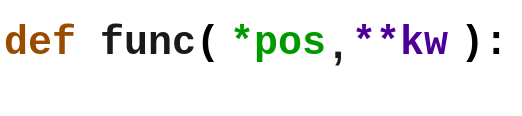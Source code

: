 <mxfile version="20.2.3" type="github">
  <diagram id="tbDaye7mkDw9fnkfzVPG" name="Page-1">
    <mxGraphModel dx="1276" dy="727" grid="1" gridSize="10" guides="1" tooltips="1" connect="1" arrows="1" fold="1" page="1" pageScale="1" pageWidth="827" pageHeight="1169" math="0" shadow="0">
      <root>
        <mxCell id="0" />
        <mxCell id="1" parent="0" />
        <mxCell id="gRhOLGx99s6_qw-bicws-1" value="&lt;font color=&quot;#994c00&quot;&gt;def&lt;/font&gt; &lt;font color=&quot;#1a1a1a&quot;&gt;func&lt;/font&gt;(&amp;nbsp; &amp;nbsp; &amp;nbsp; &amp;nbsp; &amp;nbsp; ):&lt;br&gt;&amp;nbsp; &amp;nbsp;&amp;nbsp;" style="text;html=1;strokeColor=none;fillColor=none;align=left;verticalAlign=middle;whiteSpace=wrap;rounded=0;fontSize=20;fontFamily=Courier New;fontStyle=1" vertex="1" parent="1">
          <mxGeometry x="260" y="201" width="260" height="30" as="geometry" />
        </mxCell>
        <mxCell id="gRhOLGx99s6_qw-bicws-3" value="&lt;font style=&quot;font-size: 20px;&quot;&gt;&lt;font color=&quot;#009900&quot; style=&quot;font-size: 20px;&quot;&gt;*&lt;/font&gt;&lt;font color=&quot;#009900&quot; style=&quot;font-size: 20px;&quot;&gt;pos&lt;/font&gt;&lt;/font&gt;" style="text;html=1;strokeColor=none;fillColor=none;align=center;verticalAlign=middle;whiteSpace=wrap;rounded=0;sketch=1;fontSize=19;fontFamily=Courier New;fontStyle=1" vertex="1" parent="1">
          <mxGeometry x="384" y="189" width="30" height="30" as="geometry" />
        </mxCell>
        <mxCell id="gRhOLGx99s6_qw-bicws-4" value="&lt;font style=&quot;font-size: 30px;&quot;&gt;,&lt;/font&gt;" style="text;html=1;strokeColor=none;fillColor=none;align=center;verticalAlign=middle;whiteSpace=wrap;rounded=0;sketch=1;fontSize=19;fontColor=#1A1A1A;" vertex="1" parent="1">
          <mxGeometry x="422" y="186" width="14" height="30" as="geometry" />
        </mxCell>
        <mxCell id="gRhOLGx99s6_qw-bicws-6" value="&lt;font face=&quot;Courier New&quot; style=&quot;font-size: 20px;&quot;&gt;&lt;b&gt;**kw&lt;/b&gt;&lt;/font&gt;" style="text;html=1;strokeColor=none;fillColor=none;align=center;verticalAlign=middle;whiteSpace=wrap;rounded=0;sketch=1;fontSize=19;fontColor=#4C0099;" vertex="1" parent="1">
          <mxGeometry x="445" y="195" width="30" height="17" as="geometry" />
        </mxCell>
      </root>
    </mxGraphModel>
  </diagram>
</mxfile>
